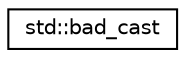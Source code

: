 digraph G
{
  edge [fontname="Helvetica",fontsize="10",labelfontname="Helvetica",labelfontsize="10"];
  node [fontname="Helvetica",fontsize="10",shape=record];
  rankdir="LR";
  Node1 [label="std::bad_cast",height=0.2,width=0.4,color="black", fillcolor="white", style="filled",URL="$classstd_1_1bad__cast.html",tooltip="Thrown during incorrect typecasting."];
}
